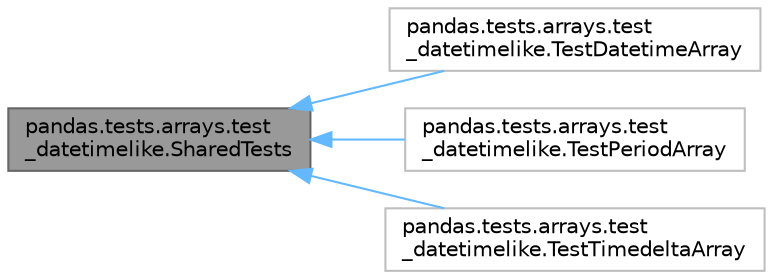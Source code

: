 digraph "pandas.tests.arrays.test_datetimelike.SharedTests"
{
 // LATEX_PDF_SIZE
  bgcolor="transparent";
  edge [fontname=Helvetica,fontsize=10,labelfontname=Helvetica,labelfontsize=10];
  node [fontname=Helvetica,fontsize=10,shape=box,height=0.2,width=0.4];
  rankdir="LR";
  Node1 [id="Node000001",label="pandas.tests.arrays.test\l_datetimelike.SharedTests",height=0.2,width=0.4,color="gray40", fillcolor="grey60", style="filled", fontcolor="black",tooltip=" "];
  Node1 -> Node2 [id="edge1_Node000001_Node000002",dir="back",color="steelblue1",style="solid",tooltip=" "];
  Node2 [id="Node000002",label="pandas.tests.arrays.test\l_datetimelike.TestDatetimeArray",height=0.2,width=0.4,color="grey75", fillcolor="white", style="filled",URL="$da/dba/classpandas_1_1tests_1_1arrays_1_1test__datetimelike_1_1TestDatetimeArray.html",tooltip=" "];
  Node1 -> Node3 [id="edge2_Node000001_Node000003",dir="back",color="steelblue1",style="solid",tooltip=" "];
  Node3 [id="Node000003",label="pandas.tests.arrays.test\l_datetimelike.TestPeriodArray",height=0.2,width=0.4,color="grey75", fillcolor="white", style="filled",URL="$d7/d29/classpandas_1_1tests_1_1arrays_1_1test__datetimelike_1_1TestPeriodArray.html",tooltip=" "];
  Node1 -> Node4 [id="edge3_Node000001_Node000004",dir="back",color="steelblue1",style="solid",tooltip=" "];
  Node4 [id="Node000004",label="pandas.tests.arrays.test\l_datetimelike.TestTimedeltaArray",height=0.2,width=0.4,color="grey75", fillcolor="white", style="filled",URL="$d3/de0/classpandas_1_1tests_1_1arrays_1_1test__datetimelike_1_1TestTimedeltaArray.html",tooltip=" "];
}
